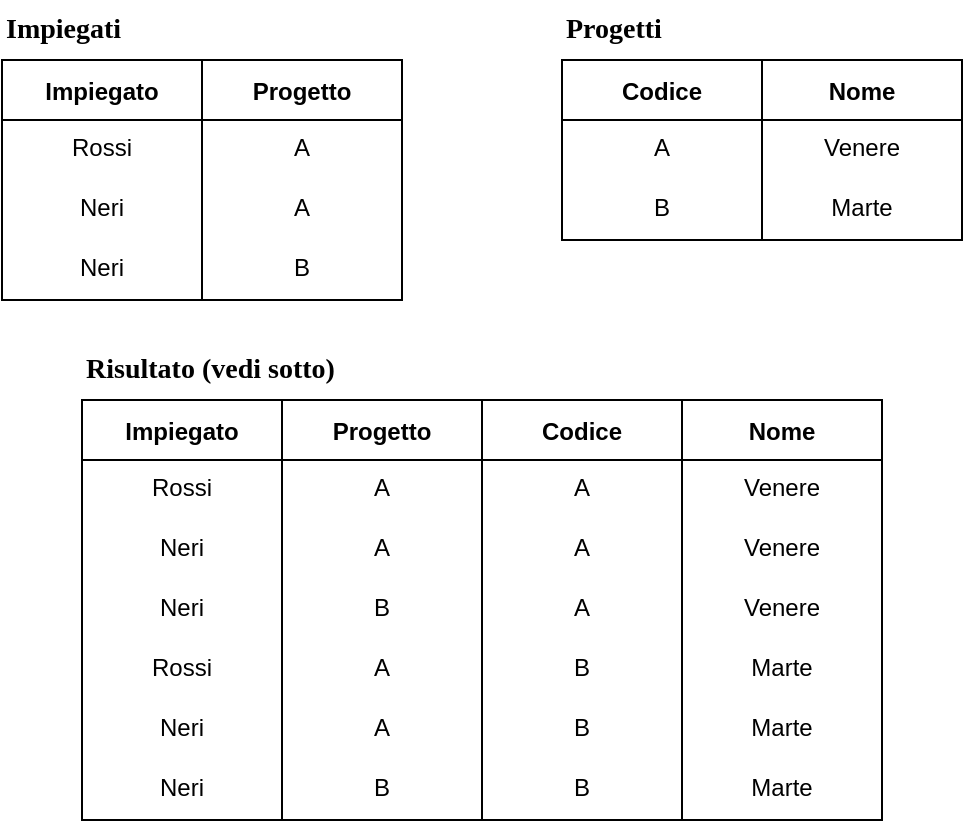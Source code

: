<mxfile version="20.7.4" type="device"><diagram id="--kAl9He1dqZK4ydQ6-8" name="Pagina-1"><mxGraphModel dx="531" dy="477" grid="1" gridSize="10" guides="1" tooltips="1" connect="1" arrows="1" fold="1" page="1" pageScale="1" pageWidth="827" pageHeight="1169" math="0" shadow="0"><root><mxCell id="0"/><mxCell id="1" parent="0"/><mxCell id="QG6Yryy-cLrU0VOS-0Ud-1" value="Impiegato" style="swimlane;startSize=30;fontStyle=1" parent="1" vertex="1"><mxGeometry x="160" y="190" width="100" height="120" as="geometry"/></mxCell><mxCell id="QG6Yryy-cLrU0VOS-0Ud-2" value="Rossi" style="text;strokeColor=none;fillColor=none;spacingLeft=4;spacingRight=4;overflow=hidden;rotatable=0;points=[[0,0.5],[1,0.5]];portConstraint=eastwest;fontSize=12;align=center;" parent="QG6Yryy-cLrU0VOS-0Ud-1" vertex="1"><mxGeometry y="30" width="100" height="30" as="geometry"/></mxCell><mxCell id="QG6Yryy-cLrU0VOS-0Ud-3" value="Neri" style="text;strokeColor=none;fillColor=none;spacingLeft=4;spacingRight=4;overflow=hidden;rotatable=0;points=[[0,0.5],[1,0.5]];portConstraint=eastwest;fontSize=12;align=center;" parent="QG6Yryy-cLrU0VOS-0Ud-1" vertex="1"><mxGeometry y="60" width="100" height="30" as="geometry"/></mxCell><mxCell id="QG6Yryy-cLrU0VOS-0Ud-4" value="Neri" style="text;strokeColor=none;fillColor=none;spacingLeft=4;spacingRight=4;overflow=hidden;rotatable=0;points=[[0,0.5],[1,0.5]];portConstraint=eastwest;fontSize=12;align=center;" parent="QG6Yryy-cLrU0VOS-0Ud-1" vertex="1"><mxGeometry y="90" width="100" height="30" as="geometry"/></mxCell><mxCell id="QG6Yryy-cLrU0VOS-0Ud-5" value="Progetto" style="swimlane;startSize=30;" parent="1" vertex="1"><mxGeometry x="260" y="190" width="100" height="120" as="geometry"/></mxCell><mxCell id="QG6Yryy-cLrU0VOS-0Ud-6" value="A" style="text;strokeColor=none;fillColor=none;spacingLeft=4;spacingRight=4;overflow=hidden;rotatable=0;points=[[0,0.5],[1,0.5]];portConstraint=eastwest;fontSize=12;align=center;" parent="QG6Yryy-cLrU0VOS-0Ud-5" vertex="1"><mxGeometry y="30" width="100" height="30" as="geometry"/></mxCell><mxCell id="QG6Yryy-cLrU0VOS-0Ud-7" value="A" style="text;strokeColor=none;fillColor=none;spacingLeft=4;spacingRight=4;overflow=hidden;rotatable=0;points=[[0,0.5],[1,0.5]];portConstraint=eastwest;fontSize=12;align=center;" parent="QG6Yryy-cLrU0VOS-0Ud-5" vertex="1"><mxGeometry y="60" width="100" height="30" as="geometry"/></mxCell><mxCell id="QG6Yryy-cLrU0VOS-0Ud-8" value="B" style="text;strokeColor=none;fillColor=none;spacingLeft=4;spacingRight=4;overflow=hidden;rotatable=0;points=[[0,0.5],[1,0.5]];portConstraint=eastwest;fontSize=12;align=center;" parent="QG6Yryy-cLrU0VOS-0Ud-5" vertex="1"><mxGeometry y="90" width="100" height="30" as="geometry"/></mxCell><mxCell id="QG6Yryy-cLrU0VOS-0Ud-9" value="Impiegati" style="text;html=1;align=left;verticalAlign=middle;resizable=0;points=[];autosize=1;strokeColor=none;fillColor=none;fontStyle=1;fontFamily=Times New Roman;fontSize=14;" parent="1" vertex="1"><mxGeometry x="160" y="160" width="80" height="30" as="geometry"/></mxCell><mxCell id="QG6Yryy-cLrU0VOS-0Ud-10" value="Codice" style="swimlane;startSize=30;fontStyle=1" parent="1" vertex="1"><mxGeometry x="440" y="190" width="100" height="90" as="geometry"/></mxCell><mxCell id="QG6Yryy-cLrU0VOS-0Ud-11" value="A" style="text;strokeColor=none;fillColor=none;spacingLeft=4;spacingRight=4;overflow=hidden;rotatable=0;points=[[0,0.5],[1,0.5]];portConstraint=eastwest;fontSize=12;align=center;" parent="QG6Yryy-cLrU0VOS-0Ud-10" vertex="1"><mxGeometry y="30" width="100" height="30" as="geometry"/></mxCell><mxCell id="QG6Yryy-cLrU0VOS-0Ud-12" value="B" style="text;strokeColor=none;fillColor=none;spacingLeft=4;spacingRight=4;overflow=hidden;rotatable=0;points=[[0,0.5],[1,0.5]];portConstraint=eastwest;fontSize=12;align=center;" parent="QG6Yryy-cLrU0VOS-0Ud-10" vertex="1"><mxGeometry y="60" width="100" height="30" as="geometry"/></mxCell><mxCell id="QG6Yryy-cLrU0VOS-0Ud-13" value="Nome" style="swimlane;startSize=30;fontStyle=1" parent="1" vertex="1"><mxGeometry x="540" y="190" width="100" height="90" as="geometry"/></mxCell><mxCell id="QG6Yryy-cLrU0VOS-0Ud-14" value="Venere" style="text;strokeColor=none;fillColor=none;spacingLeft=4;spacingRight=4;overflow=hidden;rotatable=0;points=[[0,0.5],[1,0.5]];portConstraint=eastwest;fontSize=12;align=center;" parent="QG6Yryy-cLrU0VOS-0Ud-13" vertex="1"><mxGeometry y="30" width="100" height="30" as="geometry"/></mxCell><mxCell id="QG6Yryy-cLrU0VOS-0Ud-15" value="Marte" style="text;strokeColor=none;fillColor=none;spacingLeft=4;spacingRight=4;overflow=hidden;rotatable=0;points=[[0,0.5],[1,0.5]];portConstraint=eastwest;fontSize=12;align=center;" parent="QG6Yryy-cLrU0VOS-0Ud-13" vertex="1"><mxGeometry y="60" width="100" height="30" as="geometry"/></mxCell><mxCell id="QG6Yryy-cLrU0VOS-0Ud-16" value="Progetti" style="text;html=1;align=left;verticalAlign=middle;resizable=0;points=[];autosize=1;strokeColor=none;fillColor=none;fontStyle=1;fontFamily=Times New Roman;fontSize=14;" parent="1" vertex="1"><mxGeometry x="440" y="160" width="70" height="30" as="geometry"/></mxCell><mxCell id="QG6Yryy-cLrU0VOS-0Ud-17" value="Risultato (vedi sotto)" style="text;html=1;align=left;verticalAlign=middle;resizable=0;points=[];autosize=1;strokeColor=none;fillColor=none;fontStyle=1;fontFamily=Times New Roman;fontSize=14;" parent="1" vertex="1"><mxGeometry x="200" y="330" width="150" height="30" as="geometry"/></mxCell><mxCell id="QG6Yryy-cLrU0VOS-0Ud-18" value="Impiegato" style="swimlane;startSize=30;fontStyle=1" parent="1" vertex="1"><mxGeometry x="200" y="360" width="100" height="210" as="geometry"/></mxCell><mxCell id="QG6Yryy-cLrU0VOS-0Ud-19" value="Rossi" style="text;strokeColor=none;fillColor=none;spacingLeft=4;spacingRight=4;overflow=hidden;rotatable=0;points=[[0,0.5],[1,0.5]];portConstraint=eastwest;fontSize=12;align=center;" parent="QG6Yryy-cLrU0VOS-0Ud-18" vertex="1"><mxGeometry y="30" width="100" height="30" as="geometry"/></mxCell><mxCell id="QG6Yryy-cLrU0VOS-0Ud-20" value="Neri" style="text;strokeColor=none;fillColor=none;spacingLeft=4;spacingRight=4;overflow=hidden;rotatable=0;points=[[0,0.5],[1,0.5]];portConstraint=eastwest;fontSize=12;align=center;" parent="QG6Yryy-cLrU0VOS-0Ud-18" vertex="1"><mxGeometry y="60" width="100" height="30" as="geometry"/></mxCell><mxCell id="QG6Yryy-cLrU0VOS-0Ud-21" value="Neri" style="text;strokeColor=none;fillColor=none;spacingLeft=4;spacingRight=4;overflow=hidden;rotatable=0;points=[[0,0.5],[1,0.5]];portConstraint=eastwest;fontSize=12;align=center;" parent="QG6Yryy-cLrU0VOS-0Ud-18" vertex="1"><mxGeometry y="90" width="100" height="30" as="geometry"/></mxCell><mxCell id="QG6Yryy-cLrU0VOS-0Ud-22" value="A" style="text;strokeColor=none;fillColor=none;spacingLeft=4;spacingRight=4;overflow=hidden;rotatable=0;points=[[0,0.5],[1,0.5]];portConstraint=eastwest;fontSize=12;align=center;" parent="QG6Yryy-cLrU0VOS-0Ud-18" vertex="1"><mxGeometry x="100" y="30" width="100" height="30" as="geometry"/></mxCell><mxCell id="QG6Yryy-cLrU0VOS-0Ud-23" value="A" style="text;strokeColor=none;fillColor=none;spacingLeft=4;spacingRight=4;overflow=hidden;rotatable=0;points=[[0,0.5],[1,0.5]];portConstraint=eastwest;fontSize=12;align=center;" parent="QG6Yryy-cLrU0VOS-0Ud-18" vertex="1"><mxGeometry x="100" y="60" width="100" height="30" as="geometry"/></mxCell><mxCell id="QG6Yryy-cLrU0VOS-0Ud-24" value="B" style="text;strokeColor=none;fillColor=none;spacingLeft=4;spacingRight=4;overflow=hidden;rotatable=0;points=[[0,0.5],[1,0.5]];portConstraint=eastwest;fontSize=12;align=center;" parent="QG6Yryy-cLrU0VOS-0Ud-18" vertex="1"><mxGeometry x="100" y="90" width="100" height="30" as="geometry"/></mxCell><mxCell id="QG6Yryy-cLrU0VOS-0Ud-25" value="Progetto" style="swimlane;startSize=30;" parent="1" vertex="1"><mxGeometry x="300" y="360" width="100" height="210" as="geometry"/></mxCell><mxCell id="QG6Yryy-cLrU0VOS-0Ud-26" value="Nome" style="swimlane;startSize=30;" parent="1" vertex="1"><mxGeometry x="500" y="360" width="100" height="210" as="geometry"/></mxCell><mxCell id="QG6Yryy-cLrU0VOS-0Ud-27" value="Venere" style="text;strokeColor=none;fillColor=none;spacingLeft=4;spacingRight=4;overflow=hidden;rotatable=0;points=[[0,0.5],[1,0.5]];portConstraint=eastwest;fontSize=12;align=center;" parent="QG6Yryy-cLrU0VOS-0Ud-26" vertex="1"><mxGeometry y="30" width="100" height="30" as="geometry"/></mxCell><mxCell id="QG6Yryy-cLrU0VOS-0Ud-28" value="Venere" style="text;strokeColor=none;fillColor=none;spacingLeft=4;spacingRight=4;overflow=hidden;rotatable=0;points=[[0,0.5],[1,0.5]];portConstraint=eastwest;fontSize=12;align=center;" parent="QG6Yryy-cLrU0VOS-0Ud-26" vertex="1"><mxGeometry y="60" width="100" height="30" as="geometry"/></mxCell><mxCell id="QG6Yryy-cLrU0VOS-0Ud-29" value="Venere" style="text;strokeColor=none;fillColor=none;spacingLeft=4;spacingRight=4;overflow=hidden;rotatable=0;points=[[0,0.5],[1,0.5]];portConstraint=eastwest;fontSize=12;align=center;" parent="QG6Yryy-cLrU0VOS-0Ud-26" vertex="1"><mxGeometry y="90" width="100" height="30" as="geometry"/></mxCell><mxCell id="QG6Yryy-cLrU0VOS-0Ud-30" value="Marte" style="text;strokeColor=none;fillColor=none;spacingLeft=4;spacingRight=4;overflow=hidden;rotatable=0;points=[[0,0.5],[1,0.5]];portConstraint=eastwest;fontSize=12;align=center;" parent="QG6Yryy-cLrU0VOS-0Ud-26" vertex="1"><mxGeometry y="120" width="100" height="30" as="geometry"/></mxCell><mxCell id="QG6Yryy-cLrU0VOS-0Ud-31" value="Marte" style="text;strokeColor=none;fillColor=none;spacingLeft=4;spacingRight=4;overflow=hidden;rotatable=0;points=[[0,0.5],[1,0.5]];portConstraint=eastwest;fontSize=12;align=center;" parent="QG6Yryy-cLrU0VOS-0Ud-26" vertex="1"><mxGeometry y="150" width="100" height="30" as="geometry"/></mxCell><mxCell id="QG6Yryy-cLrU0VOS-0Ud-32" value="Marte" style="text;strokeColor=none;fillColor=none;spacingLeft=4;spacingRight=4;overflow=hidden;rotatable=0;points=[[0,0.5],[1,0.5]];portConstraint=eastwest;fontSize=12;align=center;" parent="QG6Yryy-cLrU0VOS-0Ud-26" vertex="1"><mxGeometry y="180" width="100" height="30" as="geometry"/></mxCell><mxCell id="QG6Yryy-cLrU0VOS-0Ud-33" value="Rossi" style="text;strokeColor=none;fillColor=none;spacingLeft=4;spacingRight=4;overflow=hidden;rotatable=0;points=[[0,0.5],[1,0.5]];portConstraint=eastwest;fontSize=12;align=center;" parent="1" vertex="1"><mxGeometry x="200" y="480" width="100" height="30" as="geometry"/></mxCell><mxCell id="QG6Yryy-cLrU0VOS-0Ud-34" value="Neri" style="text;strokeColor=none;fillColor=none;spacingLeft=4;spacingRight=4;overflow=hidden;rotatable=0;points=[[0,0.5],[1,0.5]];portConstraint=eastwest;fontSize=12;align=center;" parent="1" vertex="1"><mxGeometry x="200" y="510" width="100" height="30" as="geometry"/></mxCell><mxCell id="QG6Yryy-cLrU0VOS-0Ud-35" value="Neri" style="text;strokeColor=none;fillColor=none;spacingLeft=4;spacingRight=4;overflow=hidden;rotatable=0;points=[[0,0.5],[1,0.5]];portConstraint=eastwest;fontSize=12;align=center;" parent="1" vertex="1"><mxGeometry x="200" y="540" width="100" height="30" as="geometry"/></mxCell><mxCell id="QG6Yryy-cLrU0VOS-0Ud-36" value="A" style="text;strokeColor=none;fillColor=none;spacingLeft=4;spacingRight=4;overflow=hidden;rotatable=0;points=[[0,0.5],[1,0.5]];portConstraint=eastwest;fontSize=12;align=center;" parent="1" vertex="1"><mxGeometry x="300" y="480" width="100" height="30" as="geometry"/></mxCell><mxCell id="QG6Yryy-cLrU0VOS-0Ud-37" value="A" style="text;strokeColor=none;fillColor=none;spacingLeft=4;spacingRight=4;overflow=hidden;rotatable=0;points=[[0,0.5],[1,0.5]];portConstraint=eastwest;fontSize=12;align=center;" parent="1" vertex="1"><mxGeometry x="300" y="510" width="100" height="30" as="geometry"/></mxCell><mxCell id="QG6Yryy-cLrU0VOS-0Ud-38" value="B" style="text;strokeColor=none;fillColor=none;spacingLeft=4;spacingRight=4;overflow=hidden;rotatable=0;points=[[0,0.5],[1,0.5]];portConstraint=eastwest;fontSize=12;align=center;" parent="1" vertex="1"><mxGeometry x="300" y="540" width="100" height="30" as="geometry"/></mxCell><mxCell id="QG6Yryy-cLrU0VOS-0Ud-39" value="Codice" style="swimlane;startSize=30;" parent="1" vertex="1"><mxGeometry x="400" y="360" width="100" height="210" as="geometry"/></mxCell><mxCell id="QG6Yryy-cLrU0VOS-0Ud-40" value="A" style="text;strokeColor=none;fillColor=none;spacingLeft=4;spacingRight=4;overflow=hidden;rotatable=0;points=[[0,0.5],[1,0.5]];portConstraint=eastwest;fontSize=12;align=center;" parent="QG6Yryy-cLrU0VOS-0Ud-39" vertex="1"><mxGeometry y="30" width="100" height="30" as="geometry"/></mxCell><mxCell id="QG6Yryy-cLrU0VOS-0Ud-41" value="A" style="text;strokeColor=none;fillColor=none;spacingLeft=4;spacingRight=4;overflow=hidden;rotatable=0;points=[[0,0.5],[1,0.5]];portConstraint=eastwest;fontSize=12;align=center;" parent="QG6Yryy-cLrU0VOS-0Ud-39" vertex="1"><mxGeometry y="60" width="100" height="30" as="geometry"/></mxCell><mxCell id="QG6Yryy-cLrU0VOS-0Ud-42" value="A" style="text;strokeColor=none;fillColor=none;spacingLeft=4;spacingRight=4;overflow=hidden;rotatable=0;points=[[0,0.5],[1,0.5]];portConstraint=eastwest;fontSize=12;align=center;" parent="QG6Yryy-cLrU0VOS-0Ud-39" vertex="1"><mxGeometry y="90" width="100" height="30" as="geometry"/></mxCell><mxCell id="QG6Yryy-cLrU0VOS-0Ud-43" value="B" style="text;strokeColor=none;fillColor=none;spacingLeft=4;spacingRight=4;overflow=hidden;rotatable=0;points=[[0,0.5],[1,0.5]];portConstraint=eastwest;fontSize=12;align=center;" parent="QG6Yryy-cLrU0VOS-0Ud-39" vertex="1"><mxGeometry y="120" width="100" height="30" as="geometry"/></mxCell><mxCell id="QG6Yryy-cLrU0VOS-0Ud-44" value="B" style="text;strokeColor=none;fillColor=none;spacingLeft=4;spacingRight=4;overflow=hidden;rotatable=0;points=[[0,0.5],[1,0.5]];portConstraint=eastwest;fontSize=12;align=center;" parent="QG6Yryy-cLrU0VOS-0Ud-39" vertex="1"><mxGeometry y="150" width="100" height="30" as="geometry"/></mxCell><mxCell id="QG6Yryy-cLrU0VOS-0Ud-45" value="B" style="text;strokeColor=none;fillColor=none;spacingLeft=4;spacingRight=4;overflow=hidden;rotatable=0;points=[[0,0.5],[1,0.5]];portConstraint=eastwest;fontSize=12;align=center;" parent="QG6Yryy-cLrU0VOS-0Ud-39" vertex="1"><mxGeometry y="180" width="100" height="30" as="geometry"/></mxCell></root></mxGraphModel></diagram></mxfile>